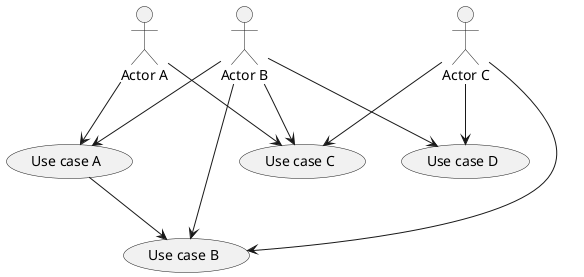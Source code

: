 @startuml
:Actor A: --> (Use case A)
:Actor A: --> (Use case C)
:Actor B: --> (Use case A)
:Actor B: --> (Use case B)
:Actor B: --> (Use case C)
:Actor B: --> (Use case D)
:Actor C: --> (Use case B)
:Actor C: --> (Use case D)
:Actor C: --> (Use case C)
(Use case A) --> (Use case B)
@enduml